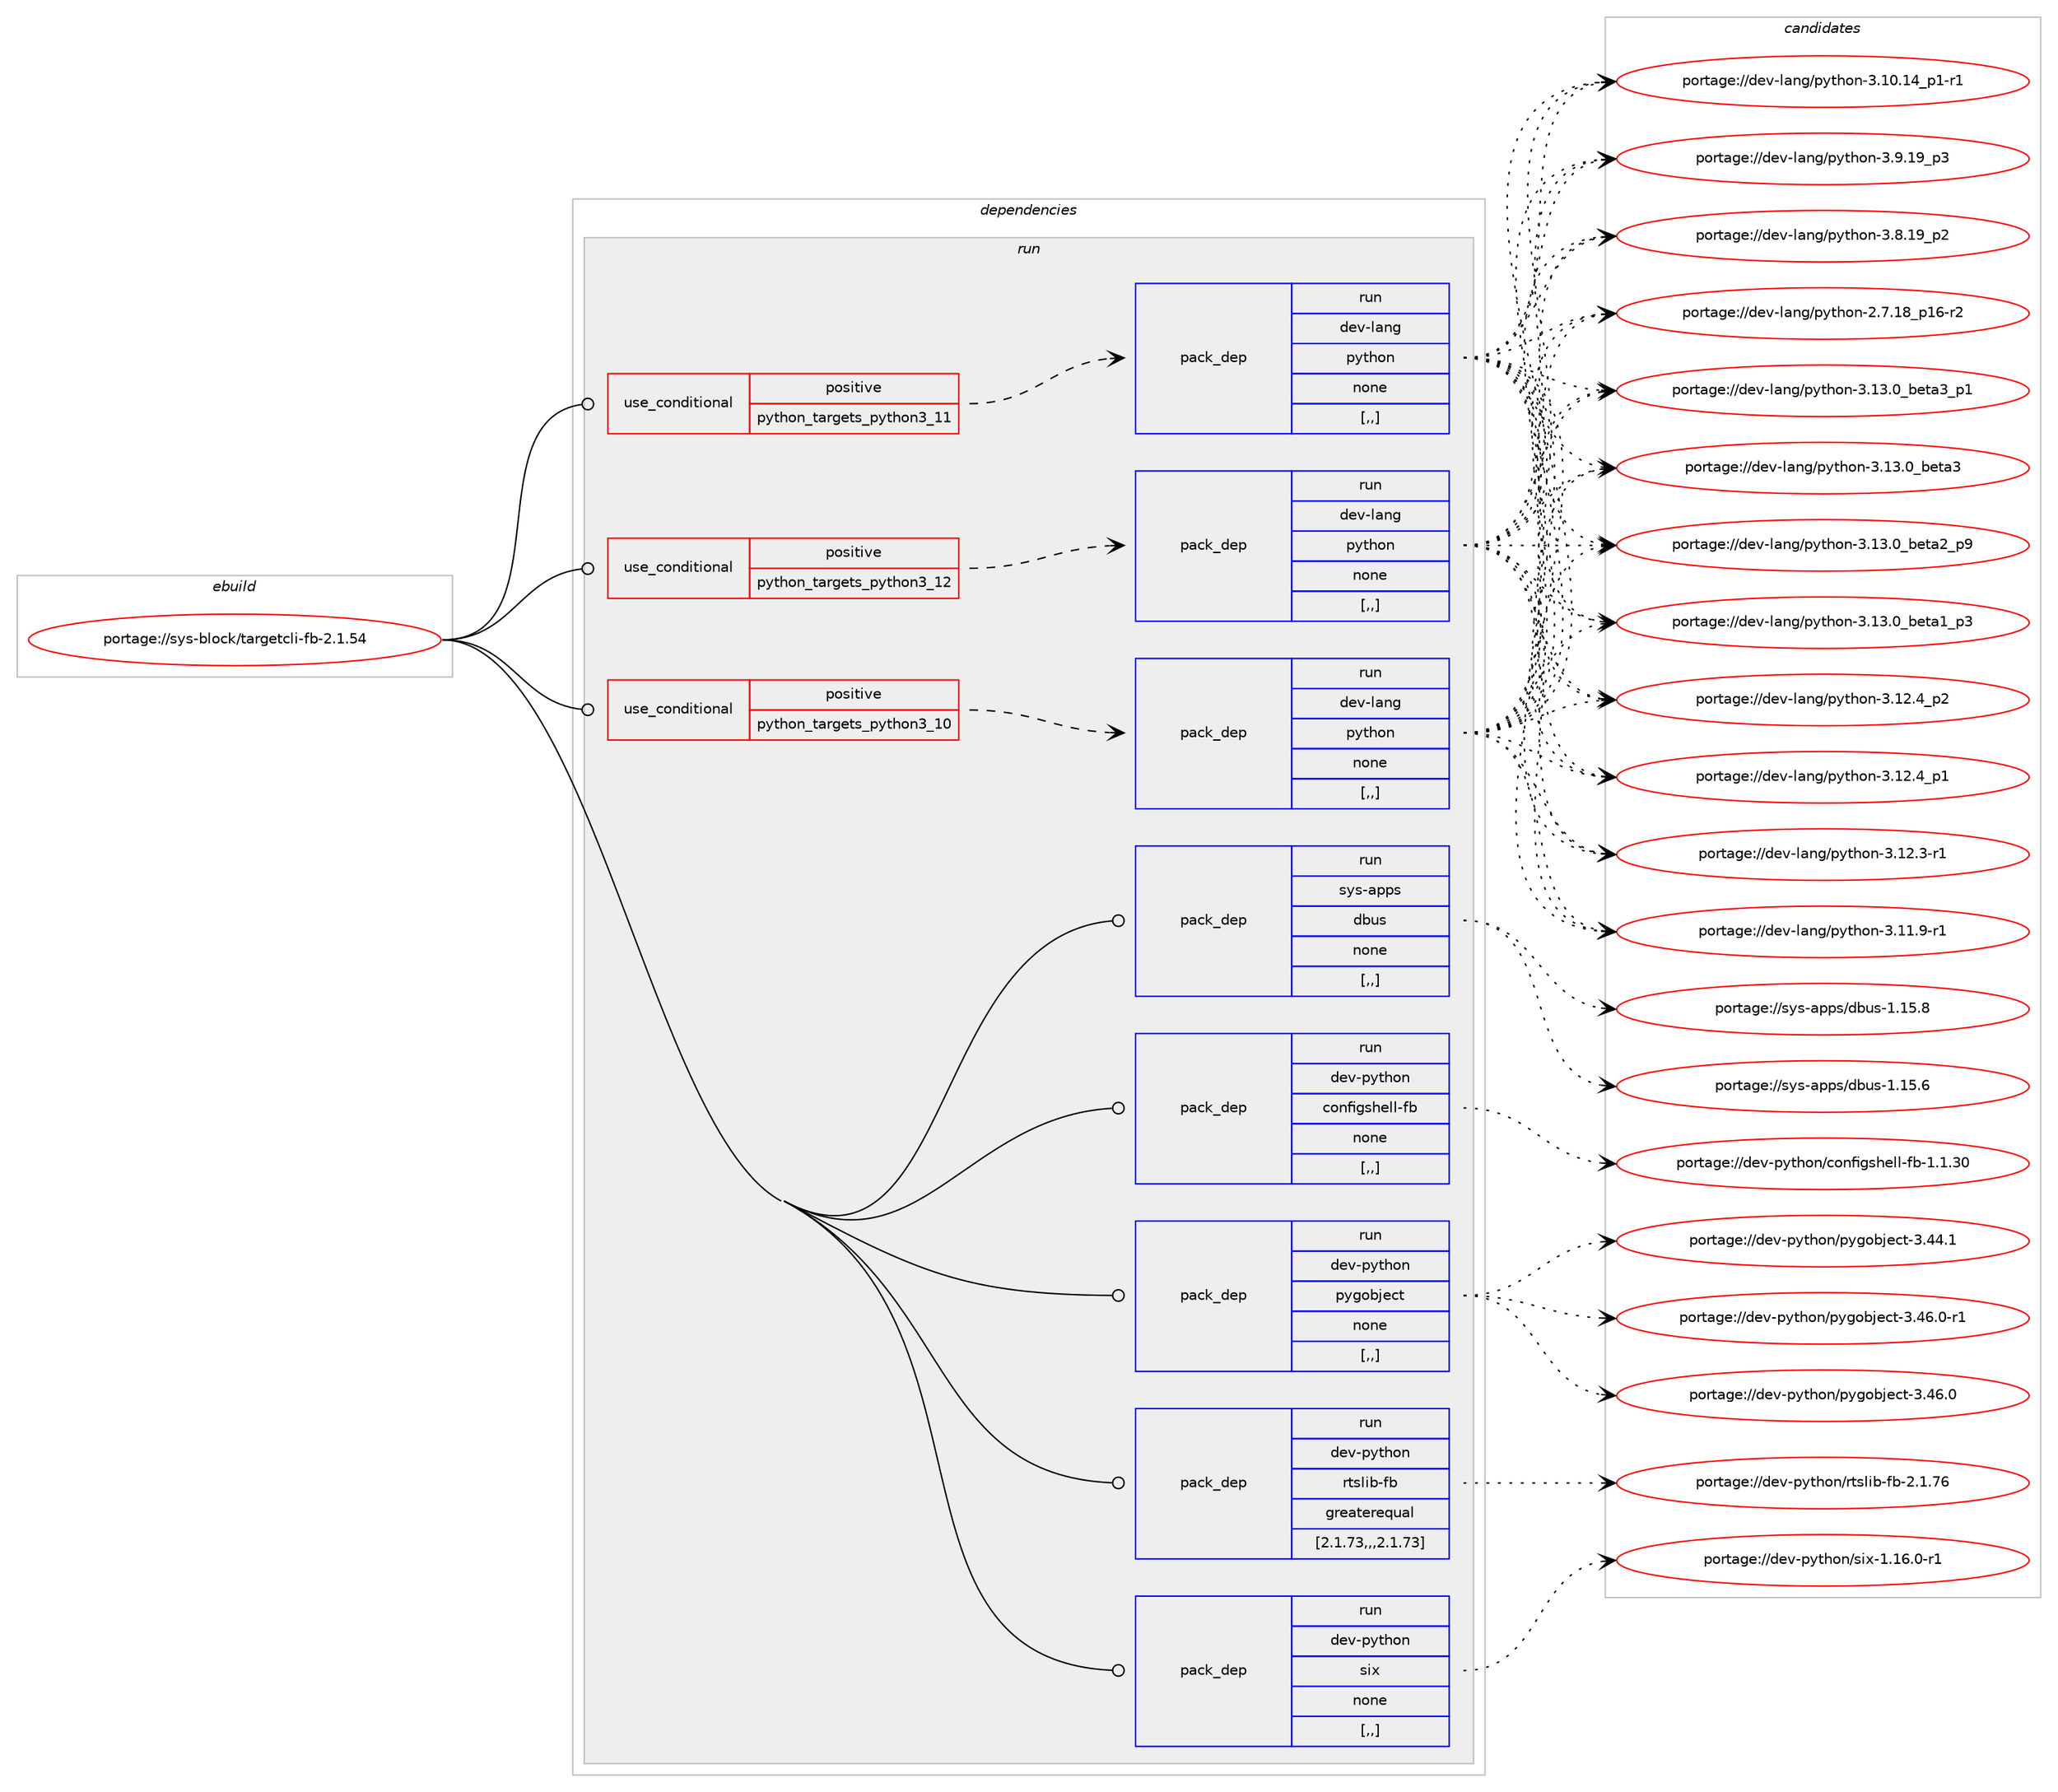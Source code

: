 digraph prolog {

# *************
# Graph options
# *************

newrank=true;
concentrate=true;
compound=true;
graph [rankdir=LR,fontname=Helvetica,fontsize=10,ranksep=1.5];#, ranksep=2.5, nodesep=0.2];
edge  [arrowhead=vee];
node  [fontname=Helvetica,fontsize=10];

# **********
# The ebuild
# **********

subgraph cluster_leftcol {
color=gray;
label=<<i>ebuild</i>>;
id [label="portage://sys-block/targetcli-fb-2.1.54", color=red, width=4, href="../sys-block/targetcli-fb-2.1.54.svg"];
}

# ****************
# The dependencies
# ****************

subgraph cluster_midcol {
color=gray;
label=<<i>dependencies</i>>;
subgraph cluster_compile {
fillcolor="#eeeeee";
style=filled;
label=<<i>compile</i>>;
}
subgraph cluster_compileandrun {
fillcolor="#eeeeee";
style=filled;
label=<<i>compile and run</i>>;
}
subgraph cluster_run {
fillcolor="#eeeeee";
style=filled;
label=<<i>run</i>>;
subgraph cond113267 {
dependency426681 [label=<<TABLE BORDER="0" CELLBORDER="1" CELLSPACING="0" CELLPADDING="4"><TR><TD ROWSPAN="3" CELLPADDING="10">use_conditional</TD></TR><TR><TD>positive</TD></TR><TR><TD>python_targets_python3_10</TD></TR></TABLE>>, shape=none, color=red];
subgraph pack310459 {
dependency426682 [label=<<TABLE BORDER="0" CELLBORDER="1" CELLSPACING="0" CELLPADDING="4" WIDTH="220"><TR><TD ROWSPAN="6" CELLPADDING="30">pack_dep</TD></TR><TR><TD WIDTH="110">run</TD></TR><TR><TD>dev-lang</TD></TR><TR><TD>python</TD></TR><TR><TD>none</TD></TR><TR><TD>[,,]</TD></TR></TABLE>>, shape=none, color=blue];
}
dependency426681:e -> dependency426682:w [weight=20,style="dashed",arrowhead="vee"];
}
id:e -> dependency426681:w [weight=20,style="solid",arrowhead="odot"];
subgraph cond113268 {
dependency426683 [label=<<TABLE BORDER="0" CELLBORDER="1" CELLSPACING="0" CELLPADDING="4"><TR><TD ROWSPAN="3" CELLPADDING="10">use_conditional</TD></TR><TR><TD>positive</TD></TR><TR><TD>python_targets_python3_11</TD></TR></TABLE>>, shape=none, color=red];
subgraph pack310460 {
dependency426684 [label=<<TABLE BORDER="0" CELLBORDER="1" CELLSPACING="0" CELLPADDING="4" WIDTH="220"><TR><TD ROWSPAN="6" CELLPADDING="30">pack_dep</TD></TR><TR><TD WIDTH="110">run</TD></TR><TR><TD>dev-lang</TD></TR><TR><TD>python</TD></TR><TR><TD>none</TD></TR><TR><TD>[,,]</TD></TR></TABLE>>, shape=none, color=blue];
}
dependency426683:e -> dependency426684:w [weight=20,style="dashed",arrowhead="vee"];
}
id:e -> dependency426683:w [weight=20,style="solid",arrowhead="odot"];
subgraph cond113269 {
dependency426685 [label=<<TABLE BORDER="0" CELLBORDER="1" CELLSPACING="0" CELLPADDING="4"><TR><TD ROWSPAN="3" CELLPADDING="10">use_conditional</TD></TR><TR><TD>positive</TD></TR><TR><TD>python_targets_python3_12</TD></TR></TABLE>>, shape=none, color=red];
subgraph pack310461 {
dependency426686 [label=<<TABLE BORDER="0" CELLBORDER="1" CELLSPACING="0" CELLPADDING="4" WIDTH="220"><TR><TD ROWSPAN="6" CELLPADDING="30">pack_dep</TD></TR><TR><TD WIDTH="110">run</TD></TR><TR><TD>dev-lang</TD></TR><TR><TD>python</TD></TR><TR><TD>none</TD></TR><TR><TD>[,,]</TD></TR></TABLE>>, shape=none, color=blue];
}
dependency426685:e -> dependency426686:w [weight=20,style="dashed",arrowhead="vee"];
}
id:e -> dependency426685:w [weight=20,style="solid",arrowhead="odot"];
subgraph pack310462 {
dependency426687 [label=<<TABLE BORDER="0" CELLBORDER="1" CELLSPACING="0" CELLPADDING="4" WIDTH="220"><TR><TD ROWSPAN="6" CELLPADDING="30">pack_dep</TD></TR><TR><TD WIDTH="110">run</TD></TR><TR><TD>dev-python</TD></TR><TR><TD>configshell-fb</TD></TR><TR><TD>none</TD></TR><TR><TD>[,,]</TD></TR></TABLE>>, shape=none, color=blue];
}
id:e -> dependency426687:w [weight=20,style="solid",arrowhead="odot"];
subgraph pack310463 {
dependency426688 [label=<<TABLE BORDER="0" CELLBORDER="1" CELLSPACING="0" CELLPADDING="4" WIDTH="220"><TR><TD ROWSPAN="6" CELLPADDING="30">pack_dep</TD></TR><TR><TD WIDTH="110">run</TD></TR><TR><TD>dev-python</TD></TR><TR><TD>pygobject</TD></TR><TR><TD>none</TD></TR><TR><TD>[,,]</TD></TR></TABLE>>, shape=none, color=blue];
}
id:e -> dependency426688:w [weight=20,style="solid",arrowhead="odot"];
subgraph pack310464 {
dependency426689 [label=<<TABLE BORDER="0" CELLBORDER="1" CELLSPACING="0" CELLPADDING="4" WIDTH="220"><TR><TD ROWSPAN="6" CELLPADDING="30">pack_dep</TD></TR><TR><TD WIDTH="110">run</TD></TR><TR><TD>dev-python</TD></TR><TR><TD>rtslib-fb</TD></TR><TR><TD>greaterequal</TD></TR><TR><TD>[2.1.73,,,2.1.73]</TD></TR></TABLE>>, shape=none, color=blue];
}
id:e -> dependency426689:w [weight=20,style="solid",arrowhead="odot"];
subgraph pack310465 {
dependency426690 [label=<<TABLE BORDER="0" CELLBORDER="1" CELLSPACING="0" CELLPADDING="4" WIDTH="220"><TR><TD ROWSPAN="6" CELLPADDING="30">pack_dep</TD></TR><TR><TD WIDTH="110">run</TD></TR><TR><TD>dev-python</TD></TR><TR><TD>six</TD></TR><TR><TD>none</TD></TR><TR><TD>[,,]</TD></TR></TABLE>>, shape=none, color=blue];
}
id:e -> dependency426690:w [weight=20,style="solid",arrowhead="odot"];
subgraph pack310466 {
dependency426691 [label=<<TABLE BORDER="0" CELLBORDER="1" CELLSPACING="0" CELLPADDING="4" WIDTH="220"><TR><TD ROWSPAN="6" CELLPADDING="30">pack_dep</TD></TR><TR><TD WIDTH="110">run</TD></TR><TR><TD>sys-apps</TD></TR><TR><TD>dbus</TD></TR><TR><TD>none</TD></TR><TR><TD>[,,]</TD></TR></TABLE>>, shape=none, color=blue];
}
id:e -> dependency426691:w [weight=20,style="solid",arrowhead="odot"];
}
}

# **************
# The candidates
# **************

subgraph cluster_choices {
rank=same;
color=gray;
label=<<i>candidates</i>>;

subgraph choice310459 {
color=black;
nodesep=1;
choice10010111845108971101034711212111610411111045514649514648959810111697519511249 [label="portage://dev-lang/python-3.13.0_beta3_p1", color=red, width=4,href="../dev-lang/python-3.13.0_beta3_p1.svg"];
choice1001011184510897110103471121211161041111104551464951464895981011169751 [label="portage://dev-lang/python-3.13.0_beta3", color=red, width=4,href="../dev-lang/python-3.13.0_beta3.svg"];
choice10010111845108971101034711212111610411111045514649514648959810111697509511257 [label="portage://dev-lang/python-3.13.0_beta2_p9", color=red, width=4,href="../dev-lang/python-3.13.0_beta2_p9.svg"];
choice10010111845108971101034711212111610411111045514649514648959810111697499511251 [label="portage://dev-lang/python-3.13.0_beta1_p3", color=red, width=4,href="../dev-lang/python-3.13.0_beta1_p3.svg"];
choice100101118451089711010347112121116104111110455146495046529511250 [label="portage://dev-lang/python-3.12.4_p2", color=red, width=4,href="../dev-lang/python-3.12.4_p2.svg"];
choice100101118451089711010347112121116104111110455146495046529511249 [label="portage://dev-lang/python-3.12.4_p1", color=red, width=4,href="../dev-lang/python-3.12.4_p1.svg"];
choice100101118451089711010347112121116104111110455146495046514511449 [label="portage://dev-lang/python-3.12.3-r1", color=red, width=4,href="../dev-lang/python-3.12.3-r1.svg"];
choice100101118451089711010347112121116104111110455146494946574511449 [label="portage://dev-lang/python-3.11.9-r1", color=red, width=4,href="../dev-lang/python-3.11.9-r1.svg"];
choice100101118451089711010347112121116104111110455146494846495295112494511449 [label="portage://dev-lang/python-3.10.14_p1-r1", color=red, width=4,href="../dev-lang/python-3.10.14_p1-r1.svg"];
choice100101118451089711010347112121116104111110455146574649579511251 [label="portage://dev-lang/python-3.9.19_p3", color=red, width=4,href="../dev-lang/python-3.9.19_p3.svg"];
choice100101118451089711010347112121116104111110455146564649579511250 [label="portage://dev-lang/python-3.8.19_p2", color=red, width=4,href="../dev-lang/python-3.8.19_p2.svg"];
choice100101118451089711010347112121116104111110455046554649569511249544511450 [label="portage://dev-lang/python-2.7.18_p16-r2", color=red, width=4,href="../dev-lang/python-2.7.18_p16-r2.svg"];
dependency426682:e -> choice10010111845108971101034711212111610411111045514649514648959810111697519511249:w [style=dotted,weight="100"];
dependency426682:e -> choice1001011184510897110103471121211161041111104551464951464895981011169751:w [style=dotted,weight="100"];
dependency426682:e -> choice10010111845108971101034711212111610411111045514649514648959810111697509511257:w [style=dotted,weight="100"];
dependency426682:e -> choice10010111845108971101034711212111610411111045514649514648959810111697499511251:w [style=dotted,weight="100"];
dependency426682:e -> choice100101118451089711010347112121116104111110455146495046529511250:w [style=dotted,weight="100"];
dependency426682:e -> choice100101118451089711010347112121116104111110455146495046529511249:w [style=dotted,weight="100"];
dependency426682:e -> choice100101118451089711010347112121116104111110455146495046514511449:w [style=dotted,weight="100"];
dependency426682:e -> choice100101118451089711010347112121116104111110455146494946574511449:w [style=dotted,weight="100"];
dependency426682:e -> choice100101118451089711010347112121116104111110455146494846495295112494511449:w [style=dotted,weight="100"];
dependency426682:e -> choice100101118451089711010347112121116104111110455146574649579511251:w [style=dotted,weight="100"];
dependency426682:e -> choice100101118451089711010347112121116104111110455146564649579511250:w [style=dotted,weight="100"];
dependency426682:e -> choice100101118451089711010347112121116104111110455046554649569511249544511450:w [style=dotted,weight="100"];
}
subgraph choice310460 {
color=black;
nodesep=1;
choice10010111845108971101034711212111610411111045514649514648959810111697519511249 [label="portage://dev-lang/python-3.13.0_beta3_p1", color=red, width=4,href="../dev-lang/python-3.13.0_beta3_p1.svg"];
choice1001011184510897110103471121211161041111104551464951464895981011169751 [label="portage://dev-lang/python-3.13.0_beta3", color=red, width=4,href="../dev-lang/python-3.13.0_beta3.svg"];
choice10010111845108971101034711212111610411111045514649514648959810111697509511257 [label="portage://dev-lang/python-3.13.0_beta2_p9", color=red, width=4,href="../dev-lang/python-3.13.0_beta2_p9.svg"];
choice10010111845108971101034711212111610411111045514649514648959810111697499511251 [label="portage://dev-lang/python-3.13.0_beta1_p3", color=red, width=4,href="../dev-lang/python-3.13.0_beta1_p3.svg"];
choice100101118451089711010347112121116104111110455146495046529511250 [label="portage://dev-lang/python-3.12.4_p2", color=red, width=4,href="../dev-lang/python-3.12.4_p2.svg"];
choice100101118451089711010347112121116104111110455146495046529511249 [label="portage://dev-lang/python-3.12.4_p1", color=red, width=4,href="../dev-lang/python-3.12.4_p1.svg"];
choice100101118451089711010347112121116104111110455146495046514511449 [label="portage://dev-lang/python-3.12.3-r1", color=red, width=4,href="../dev-lang/python-3.12.3-r1.svg"];
choice100101118451089711010347112121116104111110455146494946574511449 [label="portage://dev-lang/python-3.11.9-r1", color=red, width=4,href="../dev-lang/python-3.11.9-r1.svg"];
choice100101118451089711010347112121116104111110455146494846495295112494511449 [label="portage://dev-lang/python-3.10.14_p1-r1", color=red, width=4,href="../dev-lang/python-3.10.14_p1-r1.svg"];
choice100101118451089711010347112121116104111110455146574649579511251 [label="portage://dev-lang/python-3.9.19_p3", color=red, width=4,href="../dev-lang/python-3.9.19_p3.svg"];
choice100101118451089711010347112121116104111110455146564649579511250 [label="portage://dev-lang/python-3.8.19_p2", color=red, width=4,href="../dev-lang/python-3.8.19_p2.svg"];
choice100101118451089711010347112121116104111110455046554649569511249544511450 [label="portage://dev-lang/python-2.7.18_p16-r2", color=red, width=4,href="../dev-lang/python-2.7.18_p16-r2.svg"];
dependency426684:e -> choice10010111845108971101034711212111610411111045514649514648959810111697519511249:w [style=dotted,weight="100"];
dependency426684:e -> choice1001011184510897110103471121211161041111104551464951464895981011169751:w [style=dotted,weight="100"];
dependency426684:e -> choice10010111845108971101034711212111610411111045514649514648959810111697509511257:w [style=dotted,weight="100"];
dependency426684:e -> choice10010111845108971101034711212111610411111045514649514648959810111697499511251:w [style=dotted,weight="100"];
dependency426684:e -> choice100101118451089711010347112121116104111110455146495046529511250:w [style=dotted,weight="100"];
dependency426684:e -> choice100101118451089711010347112121116104111110455146495046529511249:w [style=dotted,weight="100"];
dependency426684:e -> choice100101118451089711010347112121116104111110455146495046514511449:w [style=dotted,weight="100"];
dependency426684:e -> choice100101118451089711010347112121116104111110455146494946574511449:w [style=dotted,weight="100"];
dependency426684:e -> choice100101118451089711010347112121116104111110455146494846495295112494511449:w [style=dotted,weight="100"];
dependency426684:e -> choice100101118451089711010347112121116104111110455146574649579511251:w [style=dotted,weight="100"];
dependency426684:e -> choice100101118451089711010347112121116104111110455146564649579511250:w [style=dotted,weight="100"];
dependency426684:e -> choice100101118451089711010347112121116104111110455046554649569511249544511450:w [style=dotted,weight="100"];
}
subgraph choice310461 {
color=black;
nodesep=1;
choice10010111845108971101034711212111610411111045514649514648959810111697519511249 [label="portage://dev-lang/python-3.13.0_beta3_p1", color=red, width=4,href="../dev-lang/python-3.13.0_beta3_p1.svg"];
choice1001011184510897110103471121211161041111104551464951464895981011169751 [label="portage://dev-lang/python-3.13.0_beta3", color=red, width=4,href="../dev-lang/python-3.13.0_beta3.svg"];
choice10010111845108971101034711212111610411111045514649514648959810111697509511257 [label="portage://dev-lang/python-3.13.0_beta2_p9", color=red, width=4,href="../dev-lang/python-3.13.0_beta2_p9.svg"];
choice10010111845108971101034711212111610411111045514649514648959810111697499511251 [label="portage://dev-lang/python-3.13.0_beta1_p3", color=red, width=4,href="../dev-lang/python-3.13.0_beta1_p3.svg"];
choice100101118451089711010347112121116104111110455146495046529511250 [label="portage://dev-lang/python-3.12.4_p2", color=red, width=4,href="../dev-lang/python-3.12.4_p2.svg"];
choice100101118451089711010347112121116104111110455146495046529511249 [label="portage://dev-lang/python-3.12.4_p1", color=red, width=4,href="../dev-lang/python-3.12.4_p1.svg"];
choice100101118451089711010347112121116104111110455146495046514511449 [label="portage://dev-lang/python-3.12.3-r1", color=red, width=4,href="../dev-lang/python-3.12.3-r1.svg"];
choice100101118451089711010347112121116104111110455146494946574511449 [label="portage://dev-lang/python-3.11.9-r1", color=red, width=4,href="../dev-lang/python-3.11.9-r1.svg"];
choice100101118451089711010347112121116104111110455146494846495295112494511449 [label="portage://dev-lang/python-3.10.14_p1-r1", color=red, width=4,href="../dev-lang/python-3.10.14_p1-r1.svg"];
choice100101118451089711010347112121116104111110455146574649579511251 [label="portage://dev-lang/python-3.9.19_p3", color=red, width=4,href="../dev-lang/python-3.9.19_p3.svg"];
choice100101118451089711010347112121116104111110455146564649579511250 [label="portage://dev-lang/python-3.8.19_p2", color=red, width=4,href="../dev-lang/python-3.8.19_p2.svg"];
choice100101118451089711010347112121116104111110455046554649569511249544511450 [label="portage://dev-lang/python-2.7.18_p16-r2", color=red, width=4,href="../dev-lang/python-2.7.18_p16-r2.svg"];
dependency426686:e -> choice10010111845108971101034711212111610411111045514649514648959810111697519511249:w [style=dotted,weight="100"];
dependency426686:e -> choice1001011184510897110103471121211161041111104551464951464895981011169751:w [style=dotted,weight="100"];
dependency426686:e -> choice10010111845108971101034711212111610411111045514649514648959810111697509511257:w [style=dotted,weight="100"];
dependency426686:e -> choice10010111845108971101034711212111610411111045514649514648959810111697499511251:w [style=dotted,weight="100"];
dependency426686:e -> choice100101118451089711010347112121116104111110455146495046529511250:w [style=dotted,weight="100"];
dependency426686:e -> choice100101118451089711010347112121116104111110455146495046529511249:w [style=dotted,weight="100"];
dependency426686:e -> choice100101118451089711010347112121116104111110455146495046514511449:w [style=dotted,weight="100"];
dependency426686:e -> choice100101118451089711010347112121116104111110455146494946574511449:w [style=dotted,weight="100"];
dependency426686:e -> choice100101118451089711010347112121116104111110455146494846495295112494511449:w [style=dotted,weight="100"];
dependency426686:e -> choice100101118451089711010347112121116104111110455146574649579511251:w [style=dotted,weight="100"];
dependency426686:e -> choice100101118451089711010347112121116104111110455146564649579511250:w [style=dotted,weight="100"];
dependency426686:e -> choice100101118451089711010347112121116104111110455046554649569511249544511450:w [style=dotted,weight="100"];
}
subgraph choice310462 {
color=black;
nodesep=1;
choice100101118451121211161041111104799111110102105103115104101108108451029845494649465148 [label="portage://dev-python/configshell-fb-1.1.30", color=red, width=4,href="../dev-python/configshell-fb-1.1.30.svg"];
dependency426687:e -> choice100101118451121211161041111104799111110102105103115104101108108451029845494649465148:w [style=dotted,weight="100"];
}
subgraph choice310463 {
color=black;
nodesep=1;
choice10010111845112121116104111110471121211031119810610199116455146525446484511449 [label="portage://dev-python/pygobject-3.46.0-r1", color=red, width=4,href="../dev-python/pygobject-3.46.0-r1.svg"];
choice1001011184511212111610411111047112121103111981061019911645514652544648 [label="portage://dev-python/pygobject-3.46.0", color=red, width=4,href="../dev-python/pygobject-3.46.0.svg"];
choice1001011184511212111610411111047112121103111981061019911645514652524649 [label="portage://dev-python/pygobject-3.44.1", color=red, width=4,href="../dev-python/pygobject-3.44.1.svg"];
dependency426688:e -> choice10010111845112121116104111110471121211031119810610199116455146525446484511449:w [style=dotted,weight="100"];
dependency426688:e -> choice1001011184511212111610411111047112121103111981061019911645514652544648:w [style=dotted,weight="100"];
dependency426688:e -> choice1001011184511212111610411111047112121103111981061019911645514652524649:w [style=dotted,weight="100"];
}
subgraph choice310464 {
color=black;
nodesep=1;
choice100101118451121211161041111104711411611510810598451029845504649465554 [label="portage://dev-python/rtslib-fb-2.1.76", color=red, width=4,href="../dev-python/rtslib-fb-2.1.76.svg"];
dependency426689:e -> choice100101118451121211161041111104711411611510810598451029845504649465554:w [style=dotted,weight="100"];
}
subgraph choice310465 {
color=black;
nodesep=1;
choice1001011184511212111610411111047115105120454946495446484511449 [label="portage://dev-python/six-1.16.0-r1", color=red, width=4,href="../dev-python/six-1.16.0-r1.svg"];
dependency426690:e -> choice1001011184511212111610411111047115105120454946495446484511449:w [style=dotted,weight="100"];
}
subgraph choice310466 {
color=black;
nodesep=1;
choice1151211154597112112115471009811711545494649534656 [label="portage://sys-apps/dbus-1.15.8", color=red, width=4,href="../sys-apps/dbus-1.15.8.svg"];
choice1151211154597112112115471009811711545494649534654 [label="portage://sys-apps/dbus-1.15.6", color=red, width=4,href="../sys-apps/dbus-1.15.6.svg"];
dependency426691:e -> choice1151211154597112112115471009811711545494649534656:w [style=dotted,weight="100"];
dependency426691:e -> choice1151211154597112112115471009811711545494649534654:w [style=dotted,weight="100"];
}
}

}
